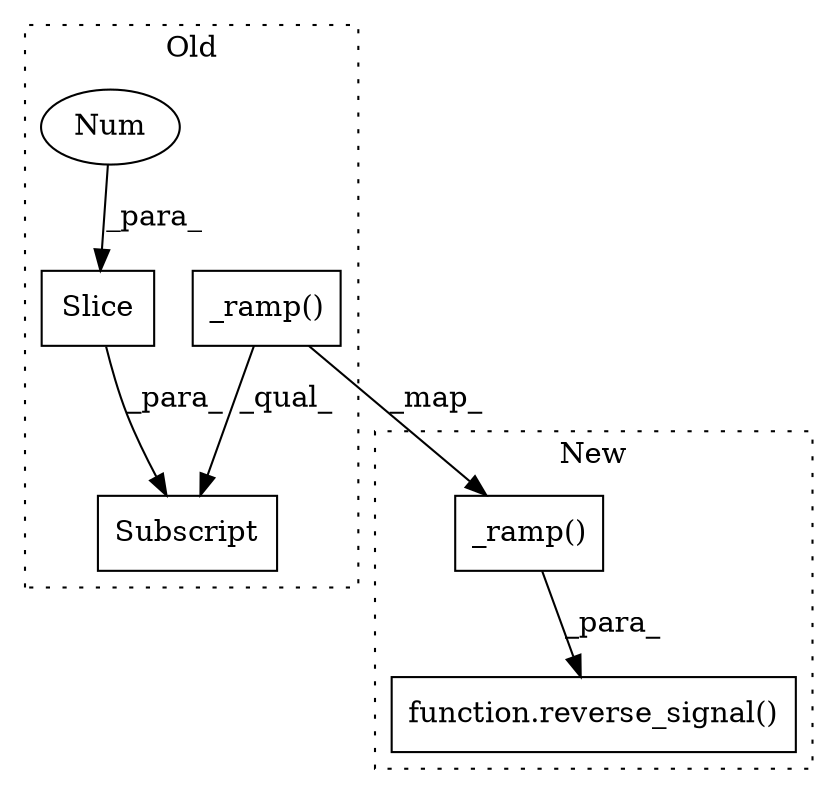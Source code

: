 digraph G {
subgraph cluster0 {
1 [label="Slice" a="80" s="8819" l="4" shape="box"];
3 [label="Subscript" a="63" s="8801,0" l="23,0" shape="box"];
4 [label="_ramp()" a="75" s="8801,8817" l="11,1" shape="box"];
6 [label="Num" a="76" s="8820" l="3" shape="ellipse"];
label = "Old";
style="dotted";
}
subgraph cluster1 {
2 [label="function.reverse_signal()" a="75" s="8953,8985" l="15,1" shape="box"];
5 [label="_ramp()" a="75" s="8968,8984" l="11,1" shape="box"];
label = "New";
style="dotted";
}
1 -> 3 [label="_para_"];
4 -> 3 [label="_qual_"];
4 -> 5 [label="_map_"];
5 -> 2 [label="_para_"];
6 -> 1 [label="_para_"];
}